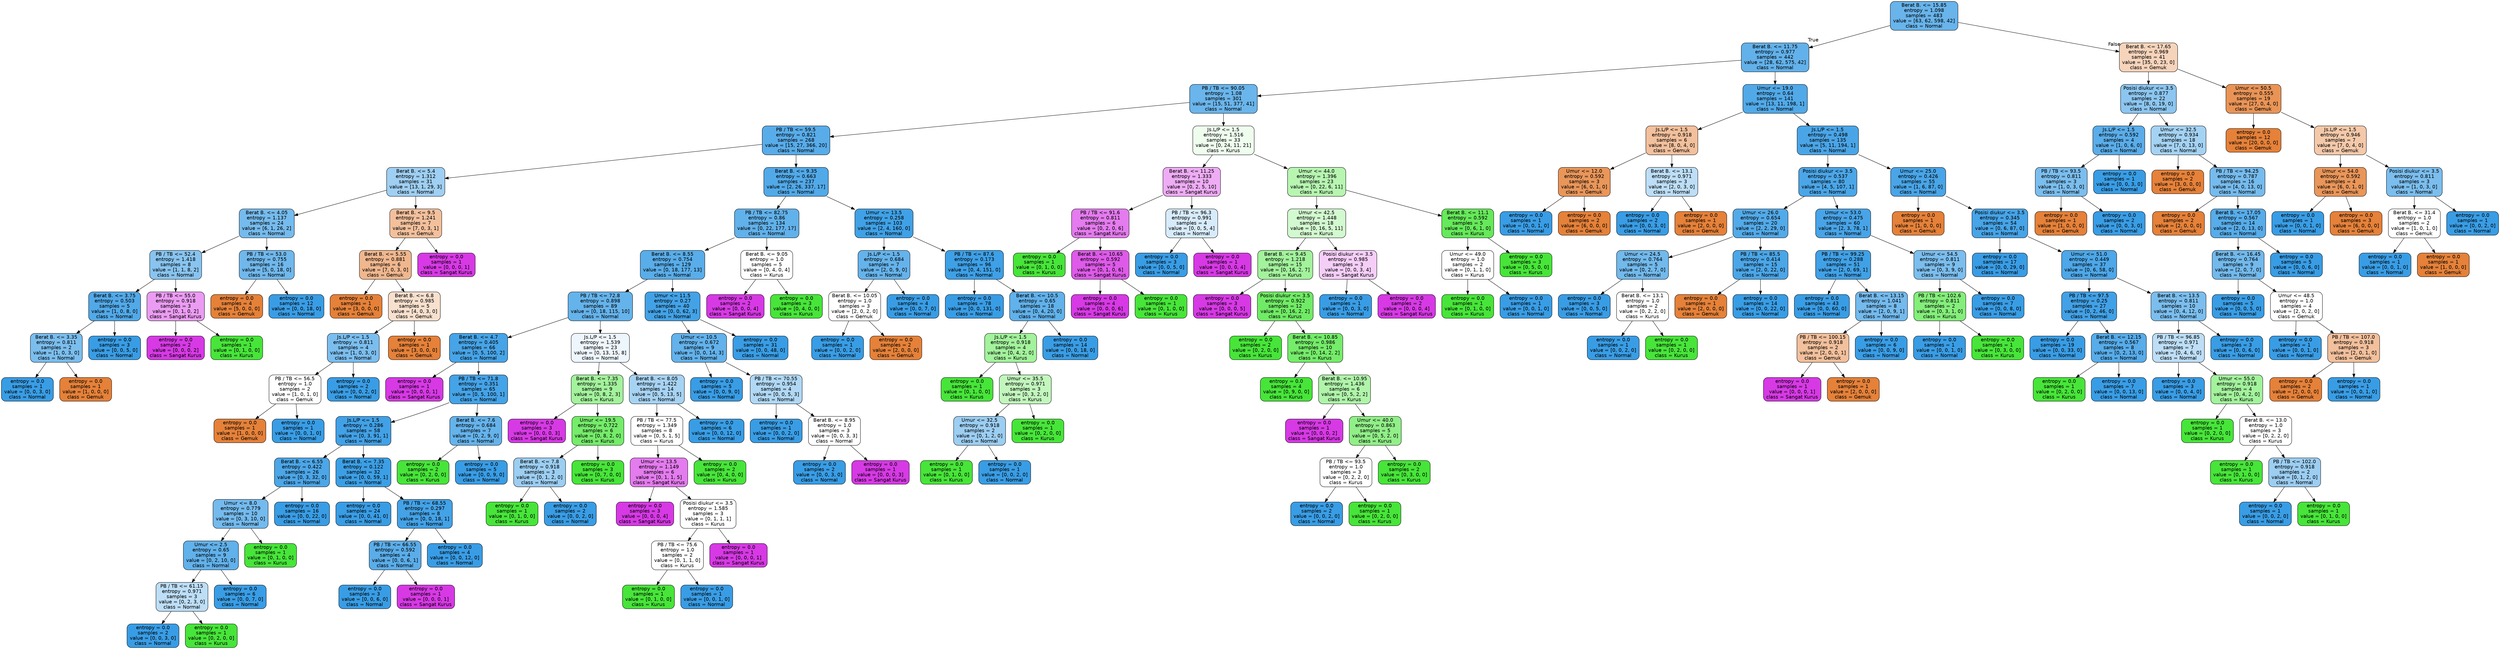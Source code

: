 digraph Tree {
node [shape=box, style="filled, rounded", color="black", fontname=helvetica] ;
edge [fontname=helvetica] ;
0 [label="Berat B. <= 15.85\nentropy = 1.098\nsamples = 483\nvalue = [63, 62, 598, 42]\nclass = Normal", fillcolor="#68b4eb"] ;
1 [label="Berat B. <= 11.75\nentropy = 0.977\nsamples = 442\nvalue = [28, 62, 575, 42]\nclass = Normal", fillcolor="#62b1ea"] ;
0 -> 1 [labeldistance=2.5, labelangle=45, headlabel="True"] ;
2 [label="PB / TB <= 90.05\nentropy = 1.08\nsamples = 301\nvalue = [15, 51, 377, 41]\nclass = Normal", fillcolor="#6ab5eb"] ;
1 -> 2 ;
3 [label="PB / TB <= 59.5\nentropy = 0.821\nsamples = 268\nvalue = [15, 27, 366, 20]\nclass = Normal", fillcolor="#58ace9"] ;
2 -> 3 ;
4 [label="Berat B. <= 5.4\nentropy = 1.312\nsamples = 31\nvalue = [13, 1, 29, 3]\nclass = Normal", fillcolor="#9fcff2"] ;
3 -> 4 ;
5 [label="Berat B. <= 4.05\nentropy = 1.137\nsamples = 24\nvalue = [6, 1, 26, 2]\nclass = Normal", fillcolor="#76bbed"] ;
4 -> 5 ;
6 [label="PB / TB <= 52.4\nentropy = 1.418\nsamples = 8\nvalue = [1, 1, 8, 2]\nclass = Normal", fillcolor="#88c4ef"] ;
5 -> 6 ;
7 [label="Berat B. <= 3.75\nentropy = 0.503\nsamples = 5\nvalue = [1, 0, 8, 0]\nclass = Normal", fillcolor="#52a9e8"] ;
6 -> 7 ;
8 [label="Berat B. <= 3.35\nentropy = 0.811\nsamples = 2\nvalue = [1, 0, 3, 0]\nclass = Normal", fillcolor="#7bbeee"] ;
7 -> 8 ;
9 [label="entropy = 0.0\nsamples = 1\nvalue = [0, 0, 3, 0]\nclass = Normal", fillcolor="#399de5"] ;
8 -> 9 ;
10 [label="entropy = 0.0\nsamples = 1\nvalue = [1, 0, 0, 0]\nclass = Gemuk", fillcolor="#e58139"] ;
8 -> 10 ;
11 [label="entropy = 0.0\nsamples = 3\nvalue = [0, 0, 5, 0]\nclass = Normal", fillcolor="#399de5"] ;
7 -> 11 ;
12 [label="PB / TB <= 55.0\nentropy = 0.918\nsamples = 3\nvalue = [0, 1, 0, 2]\nclass = Sangat Kurus", fillcolor="#eb9cf2"] ;
6 -> 12 ;
13 [label="entropy = 0.0\nsamples = 2\nvalue = [0, 0, 0, 2]\nclass = Sangat Kurus", fillcolor="#d739e5"] ;
12 -> 13 ;
14 [label="entropy = 0.0\nsamples = 1\nvalue = [0, 1, 0, 0]\nclass = Kurus", fillcolor="#47e539"] ;
12 -> 14 ;
15 [label="PB / TB <= 53.0\nentropy = 0.755\nsamples = 16\nvalue = [5, 0, 18, 0]\nclass = Normal", fillcolor="#70b8ec"] ;
5 -> 15 ;
16 [label="entropy = 0.0\nsamples = 4\nvalue = [5, 0, 0, 0]\nclass = Gemuk", fillcolor="#e58139"] ;
15 -> 16 ;
17 [label="entropy = 0.0\nsamples = 12\nvalue = [0, 0, 18, 0]\nclass = Normal", fillcolor="#399de5"] ;
15 -> 17 ;
18 [label="Berat B. <= 9.5\nentropy = 1.241\nsamples = 7\nvalue = [7, 0, 3, 1]\nclass = Gemuk", fillcolor="#f2c09c"] ;
4 -> 18 ;
19 [label="Berat B. <= 5.55\nentropy = 0.881\nsamples = 6\nvalue = [7, 0, 3, 0]\nclass = Gemuk", fillcolor="#f0b78e"] ;
18 -> 19 ;
20 [label="entropy = 0.0\nsamples = 1\nvalue = [3, 0, 0, 0]\nclass = Gemuk", fillcolor="#e58139"] ;
19 -> 20 ;
21 [label="Berat B. <= 6.8\nentropy = 0.985\nsamples = 5\nvalue = [4, 0, 3, 0]\nclass = Gemuk", fillcolor="#f8e0ce"] ;
19 -> 21 ;
22 [label="Js.L/P <= 1.5\nentropy = 0.811\nsamples = 4\nvalue = [1, 0, 3, 0]\nclass = Normal", fillcolor="#7bbeee"] ;
21 -> 22 ;
23 [label="PB / TB <= 56.5\nentropy = 1.0\nsamples = 2\nvalue = [1, 0, 1, 0]\nclass = Gemuk", fillcolor="#ffffff"] ;
22 -> 23 ;
24 [label="entropy = 0.0\nsamples = 1\nvalue = [1, 0, 0, 0]\nclass = Gemuk", fillcolor="#e58139"] ;
23 -> 24 ;
25 [label="entropy = 0.0\nsamples = 1\nvalue = [0, 0, 1, 0]\nclass = Normal", fillcolor="#399de5"] ;
23 -> 25 ;
26 [label="entropy = 0.0\nsamples = 2\nvalue = [0, 0, 2, 0]\nclass = Normal", fillcolor="#399de5"] ;
22 -> 26 ;
27 [label="entropy = 0.0\nsamples = 1\nvalue = [3, 0, 0, 0]\nclass = Gemuk", fillcolor="#e58139"] ;
21 -> 27 ;
28 [label="entropy = 0.0\nsamples = 1\nvalue = [0, 0, 0, 1]\nclass = Sangat Kurus", fillcolor="#d739e5"] ;
18 -> 28 ;
29 [label="Berat B. <= 9.35\nentropy = 0.663\nsamples = 237\nvalue = [2, 26, 337, 17]\nclass = Normal", fillcolor="#52a9e8"] ;
3 -> 29 ;
30 [label="PB / TB <= 82.75\nentropy = 0.86\nsamples = 134\nvalue = [0, 22, 177, 17]\nclass = Normal", fillcolor="#61b1ea"] ;
29 -> 30 ;
31 [label="Berat B. <= 8.55\nentropy = 0.754\nsamples = 129\nvalue = [0, 18, 177, 13]\nclass = Normal", fillcolor="#59ade9"] ;
30 -> 31 ;
32 [label="PB / TB <= 72.8\nentropy = 0.898\nsamples = 89\nvalue = [0, 18, 115, 10]\nclass = Normal", fillcolor="#65b3eb"] ;
31 -> 32 ;
33 [label="Berat B. <= 4.7\nentropy = 0.405\nsamples = 66\nvalue = [0, 5, 100, 2]\nclass = Normal", fillcolor="#47a4e7"] ;
32 -> 33 ;
34 [label="entropy = 0.0\nsamples = 1\nvalue = [0, 0, 0, 1]\nclass = Sangat Kurus", fillcolor="#d739e5"] ;
33 -> 34 ;
35 [label="PB / TB <= 71.8\nentropy = 0.351\nsamples = 65\nvalue = [0, 5, 100, 1]\nclass = Normal", fillcolor="#45a3e7"] ;
33 -> 35 ;
36 [label="Js.L/P <= 1.5\nentropy = 0.286\nsamples = 58\nvalue = [0, 3, 91, 1]\nclass = Normal", fillcolor="#42a1e6"] ;
35 -> 36 ;
37 [label="Berat B. <= 6.55\nentropy = 0.422\nsamples = 26\nvalue = [0, 3, 32, 0]\nclass = Normal", fillcolor="#4ca6e7"] ;
36 -> 37 ;
38 [label="Umur <= 8.0\nentropy = 0.779\nsamples = 10\nvalue = [0, 3, 10, 0]\nclass = Normal", fillcolor="#74baed"] ;
37 -> 38 ;
39 [label="Umur <= 2.5\nentropy = 0.65\nsamples = 9\nvalue = [0, 2, 10, 0]\nclass = Normal", fillcolor="#61b1ea"] ;
38 -> 39 ;
40 [label="PB / TB <= 61.15\nentropy = 0.971\nsamples = 3\nvalue = [0, 2, 3, 0]\nclass = Normal", fillcolor="#bddef6"] ;
39 -> 40 ;
41 [label="entropy = 0.0\nsamples = 2\nvalue = [0, 0, 3, 0]\nclass = Normal", fillcolor="#399de5"] ;
40 -> 41 ;
42 [label="entropy = 0.0\nsamples = 1\nvalue = [0, 2, 0, 0]\nclass = Kurus", fillcolor="#47e539"] ;
40 -> 42 ;
43 [label="entropy = 0.0\nsamples = 6\nvalue = [0, 0, 7, 0]\nclass = Normal", fillcolor="#399de5"] ;
39 -> 43 ;
44 [label="entropy = 0.0\nsamples = 1\nvalue = [0, 1, 0, 0]\nclass = Kurus", fillcolor="#47e539"] ;
38 -> 44 ;
45 [label="entropy = 0.0\nsamples = 16\nvalue = [0, 0, 22, 0]\nclass = Normal", fillcolor="#399de5"] ;
37 -> 45 ;
46 [label="Berat B. <= 7.35\nentropy = 0.122\nsamples = 32\nvalue = [0, 0, 59, 1]\nclass = Normal", fillcolor="#3c9fe5"] ;
36 -> 46 ;
47 [label="entropy = 0.0\nsamples = 24\nvalue = [0, 0, 41, 0]\nclass = Normal", fillcolor="#399de5"] ;
46 -> 47 ;
48 [label="PB / TB <= 68.55\nentropy = 0.297\nsamples = 8\nvalue = [0, 0, 18, 1]\nclass = Normal", fillcolor="#44a2e6"] ;
46 -> 48 ;
49 [label="PB / TB <= 66.55\nentropy = 0.592\nsamples = 4\nvalue = [0, 0, 6, 1]\nclass = Normal", fillcolor="#5aade9"] ;
48 -> 49 ;
50 [label="entropy = 0.0\nsamples = 3\nvalue = [0, 0, 6, 0]\nclass = Normal", fillcolor="#399de5"] ;
49 -> 50 ;
51 [label="entropy = 0.0\nsamples = 1\nvalue = [0, 0, 0, 1]\nclass = Sangat Kurus", fillcolor="#d739e5"] ;
49 -> 51 ;
52 [label="entropy = 0.0\nsamples = 4\nvalue = [0, 0, 12, 0]\nclass = Normal", fillcolor="#399de5"] ;
48 -> 52 ;
53 [label="Berat B. <= 7.6\nentropy = 0.684\nsamples = 7\nvalue = [0, 2, 9, 0]\nclass = Normal", fillcolor="#65b3eb"] ;
35 -> 53 ;
54 [label="entropy = 0.0\nsamples = 2\nvalue = [0, 2, 0, 0]\nclass = Kurus", fillcolor="#47e539"] ;
53 -> 54 ;
55 [label="entropy = 0.0\nsamples = 5\nvalue = [0, 0, 9, 0]\nclass = Normal", fillcolor="#399de5"] ;
53 -> 55 ;
56 [label="Js.L/P <= 1.5\nentropy = 1.539\nsamples = 23\nvalue = [0, 13, 15, 8]\nclass = Normal", fillcolor="#eef6fd"] ;
32 -> 56 ;
57 [label="Berat B. <= 7.35\nentropy = 1.335\nsamples = 9\nvalue = [0, 8, 2, 3]\nclass = Kurus", fillcolor="#a3f29c"] ;
56 -> 57 ;
58 [label="entropy = 0.0\nsamples = 3\nvalue = [0, 0, 0, 3]\nclass = Sangat Kurus", fillcolor="#d739e5"] ;
57 -> 58 ;
59 [label="Umur <= 19.5\nentropy = 0.722\nsamples = 6\nvalue = [0, 8, 2, 0]\nclass = Kurus", fillcolor="#75ec6a"] ;
57 -> 59 ;
60 [label="Berat B. <= 7.8\nentropy = 0.918\nsamples = 3\nvalue = [0, 1, 2, 0]\nclass = Normal", fillcolor="#9ccef2"] ;
59 -> 60 ;
61 [label="entropy = 0.0\nsamples = 1\nvalue = [0, 1, 0, 0]\nclass = Kurus", fillcolor="#47e539"] ;
60 -> 61 ;
62 [label="entropy = 0.0\nsamples = 2\nvalue = [0, 0, 2, 0]\nclass = Normal", fillcolor="#399de5"] ;
60 -> 62 ;
63 [label="entropy = 0.0\nsamples = 3\nvalue = [0, 7, 0, 0]\nclass = Kurus", fillcolor="#47e539"] ;
59 -> 63 ;
64 [label="Berat B. <= 8.05\nentropy = 1.422\nsamples = 14\nvalue = [0, 5, 13, 5]\nclass = Normal", fillcolor="#a7d3f3"] ;
56 -> 64 ;
65 [label="PB / TB <= 77.5\nentropy = 1.349\nsamples = 8\nvalue = [0, 5, 1, 5]\nclass = Kurus", fillcolor="#ffffff"] ;
64 -> 65 ;
66 [label="Umur <= 13.5\nentropy = 1.149\nsamples = 6\nvalue = [0, 1, 1, 5]\nclass = Sangat Kurus", fillcolor="#e47bee"] ;
65 -> 66 ;
67 [label="entropy = 0.0\nsamples = 3\nvalue = [0, 0, 0, 4]\nclass = Sangat Kurus", fillcolor="#d739e5"] ;
66 -> 67 ;
68 [label="Posisi diukur <= 3.5\nentropy = 1.585\nsamples = 3\nvalue = [0, 1, 1, 1]\nclass = Kurus", fillcolor="#ffffff"] ;
66 -> 68 ;
69 [label="PB / TB <= 75.6\nentropy = 1.0\nsamples = 2\nvalue = [0, 1, 1, 0]\nclass = Kurus", fillcolor="#ffffff"] ;
68 -> 69 ;
70 [label="entropy = 0.0\nsamples = 1\nvalue = [0, 1, 0, 0]\nclass = Kurus", fillcolor="#47e539"] ;
69 -> 70 ;
71 [label="entropy = 0.0\nsamples = 1\nvalue = [0, 0, 1, 0]\nclass = Normal", fillcolor="#399de5"] ;
69 -> 71 ;
72 [label="entropy = 0.0\nsamples = 1\nvalue = [0, 0, 0, 1]\nclass = Sangat Kurus", fillcolor="#d739e5"] ;
68 -> 72 ;
73 [label="entropy = 0.0\nsamples = 2\nvalue = [0, 4, 0, 0]\nclass = Kurus", fillcolor="#47e539"] ;
65 -> 73 ;
74 [label="entropy = 0.0\nsamples = 6\nvalue = [0, 0, 12, 0]\nclass = Normal", fillcolor="#399de5"] ;
64 -> 74 ;
75 [label="Umur <= 11.5\nentropy = 0.27\nsamples = 40\nvalue = [0, 0, 62, 3]\nclass = Normal", fillcolor="#43a2e6"] ;
31 -> 75 ;
76 [label="Umur <= 10.5\nentropy = 0.672\nsamples = 9\nvalue = [0, 0, 14, 3]\nclass = Normal", fillcolor="#63b2eb"] ;
75 -> 76 ;
77 [label="entropy = 0.0\nsamples = 5\nvalue = [0, 0, 9, 0]\nclass = Normal", fillcolor="#399de5"] ;
76 -> 77 ;
78 [label="PB / TB <= 70.55\nentropy = 0.954\nsamples = 4\nvalue = [0, 0, 5, 3]\nclass = Normal", fillcolor="#b0d8f5"] ;
76 -> 78 ;
79 [label="entropy = 0.0\nsamples = 1\nvalue = [0, 0, 2, 0]\nclass = Normal", fillcolor="#399de5"] ;
78 -> 79 ;
80 [label="Berat B. <= 8.95\nentropy = 1.0\nsamples = 3\nvalue = [0, 0, 3, 3]\nclass = Normal", fillcolor="#ffffff"] ;
78 -> 80 ;
81 [label="entropy = 0.0\nsamples = 2\nvalue = [0, 0, 3, 0]\nclass = Normal", fillcolor="#399de5"] ;
80 -> 81 ;
82 [label="entropy = 0.0\nsamples = 1\nvalue = [0, 0, 0, 3]\nclass = Sangat Kurus", fillcolor="#d739e5"] ;
80 -> 82 ;
83 [label="entropy = 0.0\nsamples = 31\nvalue = [0, 0, 48, 0]\nclass = Normal", fillcolor="#399de5"] ;
75 -> 83 ;
84 [label="Berat B. <= 9.05\nentropy = 1.0\nsamples = 5\nvalue = [0, 4, 0, 4]\nclass = Kurus", fillcolor="#ffffff"] ;
30 -> 84 ;
85 [label="entropy = 0.0\nsamples = 2\nvalue = [0, 0, 0, 4]\nclass = Sangat Kurus", fillcolor="#d739e5"] ;
84 -> 85 ;
86 [label="entropy = 0.0\nsamples = 3\nvalue = [0, 4, 0, 0]\nclass = Kurus", fillcolor="#47e539"] ;
84 -> 86 ;
87 [label="Umur <= 13.5\nentropy = 0.258\nsamples = 103\nvalue = [2, 4, 160, 0]\nclass = Normal", fillcolor="#40a1e6"] ;
29 -> 87 ;
88 [label="Js.L/P <= 1.5\nentropy = 0.684\nsamples = 7\nvalue = [2, 0, 9, 0]\nclass = Normal", fillcolor="#65b3eb"] ;
87 -> 88 ;
89 [label="Berat B. <= 10.05\nentropy = 1.0\nsamples = 3\nvalue = [2, 0, 2, 0]\nclass = Gemuk", fillcolor="#ffffff"] ;
88 -> 89 ;
90 [label="entropy = 0.0\nsamples = 1\nvalue = [0, 0, 2, 0]\nclass = Normal", fillcolor="#399de5"] ;
89 -> 90 ;
91 [label="entropy = 0.0\nsamples = 2\nvalue = [2, 0, 0, 0]\nclass = Gemuk", fillcolor="#e58139"] ;
89 -> 91 ;
92 [label="entropy = 0.0\nsamples = 4\nvalue = [0, 0, 7, 0]\nclass = Normal", fillcolor="#399de5"] ;
88 -> 92 ;
93 [label="PB / TB <= 87.6\nentropy = 0.173\nsamples = 96\nvalue = [0, 4, 151, 0]\nclass = Normal", fillcolor="#3ea0e6"] ;
87 -> 93 ;
94 [label="entropy = 0.0\nsamples = 78\nvalue = [0, 0, 131, 0]\nclass = Normal", fillcolor="#399de5"] ;
93 -> 94 ;
95 [label="Berat B. <= 10.5\nentropy = 0.65\nsamples = 18\nvalue = [0, 4, 20, 0]\nclass = Normal", fillcolor="#61b1ea"] ;
93 -> 95 ;
96 [label="Js.L/P <= 1.5\nentropy = 0.918\nsamples = 4\nvalue = [0, 4, 2, 0]\nclass = Kurus", fillcolor="#a3f29c"] ;
95 -> 96 ;
97 [label="entropy = 0.0\nsamples = 1\nvalue = [0, 1, 0, 0]\nclass = Kurus", fillcolor="#47e539"] ;
96 -> 97 ;
98 [label="Umur <= 35.5\nentropy = 0.971\nsamples = 3\nvalue = [0, 3, 2, 0]\nclass = Kurus", fillcolor="#c2f6bd"] ;
96 -> 98 ;
99 [label="Umur <= 32.5\nentropy = 0.918\nsamples = 2\nvalue = [0, 1, 2, 0]\nclass = Normal", fillcolor="#9ccef2"] ;
98 -> 99 ;
100 [label="entropy = 0.0\nsamples = 1\nvalue = [0, 1, 0, 0]\nclass = Kurus", fillcolor="#47e539"] ;
99 -> 100 ;
101 [label="entropy = 0.0\nsamples = 1\nvalue = [0, 0, 2, 0]\nclass = Normal", fillcolor="#399de5"] ;
99 -> 101 ;
102 [label="entropy = 0.0\nsamples = 1\nvalue = [0, 2, 0, 0]\nclass = Kurus", fillcolor="#47e539"] ;
98 -> 102 ;
103 [label="entropy = 0.0\nsamples = 14\nvalue = [0, 0, 18, 0]\nclass = Normal", fillcolor="#399de5"] ;
95 -> 103 ;
104 [label="Js.L/P <= 1.5\nentropy = 1.516\nsamples = 33\nvalue = [0, 24, 11, 21]\nclass = Kurus", fillcolor="#effdee"] ;
2 -> 104 ;
105 [label="Berat B. <= 11.25\nentropy = 1.333\nsamples = 10\nvalue = [0, 2, 5, 10]\nclass = Sangat Kurus", fillcolor="#eeacf4"] ;
104 -> 105 ;
106 [label="PB / TB <= 91.6\nentropy = 0.811\nsamples = 6\nvalue = [0, 2, 0, 6]\nclass = Sangat Kurus", fillcolor="#e47bee"] ;
105 -> 106 ;
107 [label="entropy = 0.0\nsamples = 1\nvalue = [0, 1, 0, 0]\nclass = Kurus", fillcolor="#47e539"] ;
106 -> 107 ;
108 [label="Berat B. <= 10.65\nentropy = 0.592\nsamples = 5\nvalue = [0, 1, 0, 6]\nclass = Sangat Kurus", fillcolor="#de5ae9"] ;
106 -> 108 ;
109 [label="entropy = 0.0\nsamples = 4\nvalue = [0, 0, 0, 6]\nclass = Sangat Kurus", fillcolor="#d739e5"] ;
108 -> 109 ;
110 [label="entropy = 0.0\nsamples = 1\nvalue = [0, 1, 0, 0]\nclass = Kurus", fillcolor="#47e539"] ;
108 -> 110 ;
111 [label="PB / TB <= 96.3\nentropy = 0.991\nsamples = 4\nvalue = [0, 0, 5, 4]\nclass = Normal", fillcolor="#d7ebfa"] ;
105 -> 111 ;
112 [label="entropy = 0.0\nsamples = 3\nvalue = [0, 0, 5, 0]\nclass = Normal", fillcolor="#399de5"] ;
111 -> 112 ;
113 [label="entropy = 0.0\nsamples = 1\nvalue = [0, 0, 0, 4]\nclass = Sangat Kurus", fillcolor="#d739e5"] ;
111 -> 113 ;
114 [label="Umur <= 44.0\nentropy = 1.396\nsamples = 23\nvalue = [0, 22, 6, 11]\nclass = Kurus", fillcolor="#b7f5b1"] ;
104 -> 114 ;
115 [label="Umur <= 42.5\nentropy = 1.448\nsamples = 18\nvalue = [0, 16, 5, 11]\nclass = Kurus", fillcolor="#d3f9d0"] ;
114 -> 115 ;
116 [label="Berat B. <= 9.45\nentropy = 1.218\nsamples = 15\nvalue = [0, 16, 2, 7]\nclass = Kurus", fillcolor="#a3f29c"] ;
115 -> 116 ;
117 [label="entropy = 0.0\nsamples = 3\nvalue = [0, 0, 0, 5]\nclass = Sangat Kurus", fillcolor="#d739e5"] ;
116 -> 117 ;
118 [label="Posisi diukur <= 3.5\nentropy = 0.922\nsamples = 12\nvalue = [0, 16, 2, 2]\nclass = Kurus", fillcolor="#70eb65"] ;
116 -> 118 ;
119 [label="entropy = 0.0\nsamples = 2\nvalue = [0, 2, 0, 0]\nclass = Kurus", fillcolor="#47e539"] ;
118 -> 119 ;
120 [label="Berat B. <= 10.85\nentropy = 0.986\nsamples = 10\nvalue = [0, 14, 2, 2]\nclass = Kurus", fillcolor="#75ec6a"] ;
118 -> 120 ;
121 [label="entropy = 0.0\nsamples = 4\nvalue = [0, 9, 0, 0]\nclass = Kurus", fillcolor="#47e539"] ;
120 -> 121 ;
122 [label="Berat B. <= 10.95\nentropy = 1.436\nsamples = 6\nvalue = [0, 5, 2, 2]\nclass = Kurus", fillcolor="#b0f4aa"] ;
120 -> 122 ;
123 [label="entropy = 0.0\nsamples = 1\nvalue = [0, 0, 0, 2]\nclass = Sangat Kurus", fillcolor="#d739e5"] ;
122 -> 123 ;
124 [label="Umur <= 40.0\nentropy = 0.863\nsamples = 5\nvalue = [0, 5, 2, 0]\nclass = Kurus", fillcolor="#91ef88"] ;
122 -> 124 ;
125 [label="PB / TB <= 93.5\nentropy = 1.0\nsamples = 3\nvalue = [0, 2, 2, 0]\nclass = Kurus", fillcolor="#ffffff"] ;
124 -> 125 ;
126 [label="entropy = 0.0\nsamples = 2\nvalue = [0, 0, 2, 0]\nclass = Normal", fillcolor="#399de5"] ;
125 -> 126 ;
127 [label="entropy = 0.0\nsamples = 1\nvalue = [0, 2, 0, 0]\nclass = Kurus", fillcolor="#47e539"] ;
125 -> 127 ;
128 [label="entropy = 0.0\nsamples = 2\nvalue = [0, 3, 0, 0]\nclass = Kurus", fillcolor="#47e539"] ;
124 -> 128 ;
129 [label="Posisi diukur <= 3.5\nentropy = 0.985\nsamples = 3\nvalue = [0, 0, 3, 4]\nclass = Sangat Kurus", fillcolor="#f5cef8"] ;
115 -> 129 ;
130 [label="entropy = 0.0\nsamples = 1\nvalue = [0, 0, 3, 0]\nclass = Normal", fillcolor="#399de5"] ;
129 -> 130 ;
131 [label="entropy = 0.0\nsamples = 2\nvalue = [0, 0, 0, 4]\nclass = Sangat Kurus", fillcolor="#d739e5"] ;
129 -> 131 ;
132 [label="Berat B. <= 11.1\nentropy = 0.592\nsamples = 5\nvalue = [0, 6, 1, 0]\nclass = Kurus", fillcolor="#66e95a"] ;
114 -> 132 ;
133 [label="Umur <= 49.0\nentropy = 1.0\nsamples = 2\nvalue = [0, 1, 1, 0]\nclass = Kurus", fillcolor="#ffffff"] ;
132 -> 133 ;
134 [label="entropy = 0.0\nsamples = 1\nvalue = [0, 1, 0, 0]\nclass = Kurus", fillcolor="#47e539"] ;
133 -> 134 ;
135 [label="entropy = 0.0\nsamples = 1\nvalue = [0, 0, 1, 0]\nclass = Normal", fillcolor="#399de5"] ;
133 -> 135 ;
136 [label="entropy = 0.0\nsamples = 3\nvalue = [0, 5, 0, 0]\nclass = Kurus", fillcolor="#47e539"] ;
132 -> 136 ;
137 [label="Umur <= 19.0\nentropy = 0.64\nsamples = 141\nvalue = [13, 11, 198, 1]\nclass = Normal", fillcolor="#51a9e8"] ;
1 -> 137 ;
138 [label="Js.L/P <= 1.5\nentropy = 0.918\nsamples = 6\nvalue = [8, 0, 4, 0]\nclass = Gemuk", fillcolor="#f2c09c"] ;
137 -> 138 ;
139 [label="Umur <= 12.0\nentropy = 0.592\nsamples = 3\nvalue = [6, 0, 1, 0]\nclass = Gemuk", fillcolor="#e9965a"] ;
138 -> 139 ;
140 [label="entropy = 0.0\nsamples = 1\nvalue = [0, 0, 1, 0]\nclass = Normal", fillcolor="#399de5"] ;
139 -> 140 ;
141 [label="entropy = 0.0\nsamples = 2\nvalue = [6, 0, 0, 0]\nclass = Gemuk", fillcolor="#e58139"] ;
139 -> 141 ;
142 [label="Berat B. <= 13.1\nentropy = 0.971\nsamples = 3\nvalue = [2, 0, 3, 0]\nclass = Normal", fillcolor="#bddef6"] ;
138 -> 142 ;
143 [label="entropy = 0.0\nsamples = 2\nvalue = [0, 0, 3, 0]\nclass = Normal", fillcolor="#399de5"] ;
142 -> 143 ;
144 [label="entropy = 0.0\nsamples = 1\nvalue = [2, 0, 0, 0]\nclass = Gemuk", fillcolor="#e58139"] ;
142 -> 144 ;
145 [label="Js.L/P <= 1.5\nentropy = 0.498\nsamples = 135\nvalue = [5, 11, 194, 1]\nclass = Normal", fillcolor="#4aa5e7"] ;
137 -> 145 ;
146 [label="Posisi diukur <= 3.5\nentropy = 0.537\nsamples = 80\nvalue = [4, 5, 107, 1]\nclass = Normal", fillcolor="#4ba6e7"] ;
145 -> 146 ;
147 [label="Umur <= 26.0\nentropy = 0.654\nsamples = 20\nvalue = [2, 2, 29, 0]\nclass = Normal", fillcolor="#53aae8"] ;
146 -> 147 ;
148 [label="Umur <= 24.5\nentropy = 0.764\nsamples = 5\nvalue = [0, 2, 7, 0]\nclass = Normal", fillcolor="#72b9ec"] ;
147 -> 148 ;
149 [label="entropy = 0.0\nsamples = 3\nvalue = [0, 0, 5, 0]\nclass = Normal", fillcolor="#399de5"] ;
148 -> 149 ;
150 [label="Berat B. <= 13.1\nentropy = 1.0\nsamples = 2\nvalue = [0, 2, 2, 0]\nclass = Kurus", fillcolor="#ffffff"] ;
148 -> 150 ;
151 [label="entropy = 0.0\nsamples = 1\nvalue = [0, 0, 2, 0]\nclass = Normal", fillcolor="#399de5"] ;
150 -> 151 ;
152 [label="entropy = 0.0\nsamples = 1\nvalue = [0, 2, 0, 0]\nclass = Kurus", fillcolor="#47e539"] ;
150 -> 152 ;
153 [label="PB / TB <= 85.5\nentropy = 0.414\nsamples = 15\nvalue = [2, 0, 22, 0]\nclass = Normal", fillcolor="#4ba6e7"] ;
147 -> 153 ;
154 [label="entropy = 0.0\nsamples = 1\nvalue = [2, 0, 0, 0]\nclass = Gemuk", fillcolor="#e58139"] ;
153 -> 154 ;
155 [label="entropy = 0.0\nsamples = 14\nvalue = [0, 0, 22, 0]\nclass = Normal", fillcolor="#399de5"] ;
153 -> 155 ;
156 [label="Umur <= 53.0\nentropy = 0.475\nsamples = 60\nvalue = [2, 3, 78, 1]\nclass = Normal", fillcolor="#48a4e7"] ;
146 -> 156 ;
157 [label="PB / TB <= 99.25\nentropy = 0.288\nsamples = 51\nvalue = [2, 0, 69, 1]\nclass = Normal", fillcolor="#41a1e6"] ;
156 -> 157 ;
158 [label="entropy = 0.0\nsamples = 43\nvalue = [0, 0, 60, 0]\nclass = Normal", fillcolor="#399de5"] ;
157 -> 158 ;
159 [label="Berat B. <= 13.15\nentropy = 1.041\nsamples = 8\nvalue = [2, 0, 9, 1]\nclass = Normal", fillcolor="#74baed"] ;
157 -> 159 ;
160 [label="PB / TB <= 100.15\nentropy = 0.918\nsamples = 2\nvalue = [2, 0, 0, 1]\nclass = Gemuk", fillcolor="#f2c09c"] ;
159 -> 160 ;
161 [label="entropy = 0.0\nsamples = 1\nvalue = [0, 0, 0, 1]\nclass = Sangat Kurus", fillcolor="#d739e5"] ;
160 -> 161 ;
162 [label="entropy = 0.0\nsamples = 1\nvalue = [2, 0, 0, 0]\nclass = Gemuk", fillcolor="#e58139"] ;
160 -> 162 ;
163 [label="entropy = 0.0\nsamples = 6\nvalue = [0, 0, 9, 0]\nclass = Normal", fillcolor="#399de5"] ;
159 -> 163 ;
164 [label="Umur <= 54.5\nentropy = 0.811\nsamples = 9\nvalue = [0, 3, 9, 0]\nclass = Normal", fillcolor="#7bbeee"] ;
156 -> 164 ;
165 [label="PB / TB <= 102.6\nentropy = 0.811\nsamples = 2\nvalue = [0, 3, 1, 0]\nclass = Kurus", fillcolor="#84ee7b"] ;
164 -> 165 ;
166 [label="entropy = 0.0\nsamples = 1\nvalue = [0, 0, 1, 0]\nclass = Normal", fillcolor="#399de5"] ;
165 -> 166 ;
167 [label="entropy = 0.0\nsamples = 1\nvalue = [0, 3, 0, 0]\nclass = Kurus", fillcolor="#47e539"] ;
165 -> 167 ;
168 [label="entropy = 0.0\nsamples = 7\nvalue = [0, 0, 8, 0]\nclass = Normal", fillcolor="#399de5"] ;
164 -> 168 ;
169 [label="Umur <= 25.0\nentropy = 0.426\nsamples = 55\nvalue = [1, 6, 87, 0]\nclass = Normal", fillcolor="#49a5e7"] ;
145 -> 169 ;
170 [label="entropy = 0.0\nsamples = 1\nvalue = [1, 0, 0, 0]\nclass = Gemuk", fillcolor="#e58139"] ;
169 -> 170 ;
171 [label="Posisi diukur <= 3.5\nentropy = 0.345\nsamples = 54\nvalue = [0, 6, 87, 0]\nclass = Normal", fillcolor="#47a4e7"] ;
169 -> 171 ;
172 [label="entropy = 0.0\nsamples = 17\nvalue = [0, 0, 29, 0]\nclass = Normal", fillcolor="#399de5"] ;
171 -> 172 ;
173 [label="Umur <= 51.0\nentropy = 0.449\nsamples = 37\nvalue = [0, 6, 58, 0]\nclass = Normal", fillcolor="#4da7e8"] ;
171 -> 173 ;
174 [label="PB / TB <= 97.5\nentropy = 0.25\nsamples = 27\nvalue = [0, 2, 46, 0]\nclass = Normal", fillcolor="#42a1e6"] ;
173 -> 174 ;
175 [label="entropy = 0.0\nsamples = 19\nvalue = [0, 0, 33, 0]\nclass = Normal", fillcolor="#399de5"] ;
174 -> 175 ;
176 [label="Berat B. <= 12.15\nentropy = 0.567\nsamples = 8\nvalue = [0, 2, 13, 0]\nclass = Normal", fillcolor="#57ace9"] ;
174 -> 176 ;
177 [label="entropy = 0.0\nsamples = 1\nvalue = [0, 2, 0, 0]\nclass = Kurus", fillcolor="#47e539"] ;
176 -> 177 ;
178 [label="entropy = 0.0\nsamples = 7\nvalue = [0, 0, 13, 0]\nclass = Normal", fillcolor="#399de5"] ;
176 -> 178 ;
179 [label="Berat B. <= 13.5\nentropy = 0.811\nsamples = 10\nvalue = [0, 4, 12, 0]\nclass = Normal", fillcolor="#7bbeee"] ;
173 -> 179 ;
180 [label="PB / TB <= 96.85\nentropy = 0.971\nsamples = 7\nvalue = [0, 4, 6, 0]\nclass = Normal", fillcolor="#bddef6"] ;
179 -> 180 ;
181 [label="entropy = 0.0\nsamples = 3\nvalue = [0, 0, 4, 0]\nclass = Normal", fillcolor="#399de5"] ;
180 -> 181 ;
182 [label="Umur <= 55.0\nentropy = 0.918\nsamples = 4\nvalue = [0, 4, 2, 0]\nclass = Kurus", fillcolor="#a3f29c"] ;
180 -> 182 ;
183 [label="entropy = 0.0\nsamples = 1\nvalue = [0, 2, 0, 0]\nclass = Kurus", fillcolor="#47e539"] ;
182 -> 183 ;
184 [label="Berat B. <= 13.0\nentropy = 1.0\nsamples = 3\nvalue = [0, 2, 2, 0]\nclass = Kurus", fillcolor="#ffffff"] ;
182 -> 184 ;
185 [label="entropy = 0.0\nsamples = 1\nvalue = [0, 1, 0, 0]\nclass = Kurus", fillcolor="#47e539"] ;
184 -> 185 ;
186 [label="PB / TB <= 102.0\nentropy = 0.918\nsamples = 2\nvalue = [0, 1, 2, 0]\nclass = Normal", fillcolor="#9ccef2"] ;
184 -> 186 ;
187 [label="entropy = 0.0\nsamples = 1\nvalue = [0, 0, 2, 0]\nclass = Normal", fillcolor="#399de5"] ;
186 -> 187 ;
188 [label="entropy = 0.0\nsamples = 1\nvalue = [0, 1, 0, 0]\nclass = Kurus", fillcolor="#47e539"] ;
186 -> 188 ;
189 [label="entropy = 0.0\nsamples = 3\nvalue = [0, 0, 6, 0]\nclass = Normal", fillcolor="#399de5"] ;
179 -> 189 ;
190 [label="Berat B. <= 17.65\nentropy = 0.969\nsamples = 41\nvalue = [35, 0, 23, 0]\nclass = Gemuk", fillcolor="#f6d4bb"] ;
0 -> 190 [labeldistance=2.5, labelangle=-45, headlabel="False"] ;
191 [label="Posisi diukur <= 3.5\nentropy = 0.877\nsamples = 22\nvalue = [8, 0, 19, 0]\nclass = Normal", fillcolor="#8cc6f0"] ;
190 -> 191 ;
192 [label="Js.L/P <= 1.5\nentropy = 0.592\nsamples = 4\nvalue = [1, 0, 6, 0]\nclass = Normal", fillcolor="#5aade9"] ;
191 -> 192 ;
193 [label="PB / TB <= 93.5\nentropy = 0.811\nsamples = 3\nvalue = [1, 0, 3, 0]\nclass = Normal", fillcolor="#7bbeee"] ;
192 -> 193 ;
194 [label="entropy = 0.0\nsamples = 1\nvalue = [1, 0, 0, 0]\nclass = Gemuk", fillcolor="#e58139"] ;
193 -> 194 ;
195 [label="entropy = 0.0\nsamples = 2\nvalue = [0, 0, 3, 0]\nclass = Normal", fillcolor="#399de5"] ;
193 -> 195 ;
196 [label="entropy = 0.0\nsamples = 1\nvalue = [0, 0, 3, 0]\nclass = Normal", fillcolor="#399de5"] ;
192 -> 196 ;
197 [label="Umur <= 32.5\nentropy = 0.934\nsamples = 18\nvalue = [7, 0, 13, 0]\nclass = Normal", fillcolor="#a4d2f3"] ;
191 -> 197 ;
198 [label="entropy = 0.0\nsamples = 2\nvalue = [3, 0, 0, 0]\nclass = Gemuk", fillcolor="#e58139"] ;
197 -> 198 ;
199 [label="PB / TB <= 94.25\nentropy = 0.787\nsamples = 16\nvalue = [4, 0, 13, 0]\nclass = Normal", fillcolor="#76bbed"] ;
197 -> 199 ;
200 [label="entropy = 0.0\nsamples = 2\nvalue = [2, 0, 0, 0]\nclass = Gemuk", fillcolor="#e58139"] ;
199 -> 200 ;
201 [label="Berat B. <= 17.05\nentropy = 0.567\nsamples = 14\nvalue = [2, 0, 13, 0]\nclass = Normal", fillcolor="#57ace9"] ;
199 -> 201 ;
202 [label="Berat B. <= 16.45\nentropy = 0.764\nsamples = 9\nvalue = [2, 0, 7, 0]\nclass = Normal", fillcolor="#72b9ec"] ;
201 -> 202 ;
203 [label="entropy = 0.0\nsamples = 5\nvalue = [0, 0, 5, 0]\nclass = Normal", fillcolor="#399de5"] ;
202 -> 203 ;
204 [label="Umur <= 48.5\nentropy = 1.0\nsamples = 4\nvalue = [2, 0, 2, 0]\nclass = Gemuk", fillcolor="#ffffff"] ;
202 -> 204 ;
205 [label="entropy = 0.0\nsamples = 1\nvalue = [0, 0, 1, 0]\nclass = Normal", fillcolor="#399de5"] ;
204 -> 205 ;
206 [label="PB / TB <= 107.0\nentropy = 0.918\nsamples = 3\nvalue = [2, 0, 1, 0]\nclass = Gemuk", fillcolor="#f2c09c"] ;
204 -> 206 ;
207 [label="entropy = 0.0\nsamples = 2\nvalue = [2, 0, 0, 0]\nclass = Gemuk", fillcolor="#e58139"] ;
206 -> 207 ;
208 [label="entropy = 0.0\nsamples = 1\nvalue = [0, 0, 1, 0]\nclass = Normal", fillcolor="#399de5"] ;
206 -> 208 ;
209 [label="entropy = 0.0\nsamples = 5\nvalue = [0, 0, 6, 0]\nclass = Normal", fillcolor="#399de5"] ;
201 -> 209 ;
210 [label="Umur <= 50.5\nentropy = 0.555\nsamples = 19\nvalue = [27, 0, 4, 0]\nclass = Gemuk", fillcolor="#e99456"] ;
190 -> 210 ;
211 [label="entropy = 0.0\nsamples = 12\nvalue = [20, 0, 0, 0]\nclass = Gemuk", fillcolor="#e58139"] ;
210 -> 211 ;
212 [label="Js.L/P <= 1.5\nentropy = 0.946\nsamples = 7\nvalue = [7, 0, 4, 0]\nclass = Gemuk", fillcolor="#f4c9aa"] ;
210 -> 212 ;
213 [label="Umur <= 54.0\nentropy = 0.592\nsamples = 4\nvalue = [6, 0, 1, 0]\nclass = Gemuk", fillcolor="#e9965a"] ;
212 -> 213 ;
214 [label="entropy = 0.0\nsamples = 1\nvalue = [0, 0, 1, 0]\nclass = Normal", fillcolor="#399de5"] ;
213 -> 214 ;
215 [label="entropy = 0.0\nsamples = 3\nvalue = [6, 0, 0, 0]\nclass = Gemuk", fillcolor="#e58139"] ;
213 -> 215 ;
216 [label="Posisi diukur <= 3.5\nentropy = 0.811\nsamples = 3\nvalue = [1, 0, 3, 0]\nclass = Normal", fillcolor="#7bbeee"] ;
212 -> 216 ;
217 [label="Berat B. <= 31.4\nentropy = 1.0\nsamples = 2\nvalue = [1, 0, 1, 0]\nclass = Gemuk", fillcolor="#ffffff"] ;
216 -> 217 ;
218 [label="entropy = 0.0\nsamples = 1\nvalue = [0, 0, 1, 0]\nclass = Normal", fillcolor="#399de5"] ;
217 -> 218 ;
219 [label="entropy = 0.0\nsamples = 1\nvalue = [1, 0, 0, 0]\nclass = Gemuk", fillcolor="#e58139"] ;
217 -> 219 ;
220 [label="entropy = 0.0\nsamples = 1\nvalue = [0, 0, 2, 0]\nclass = Normal", fillcolor="#399de5"] ;
216 -> 220 ;
}